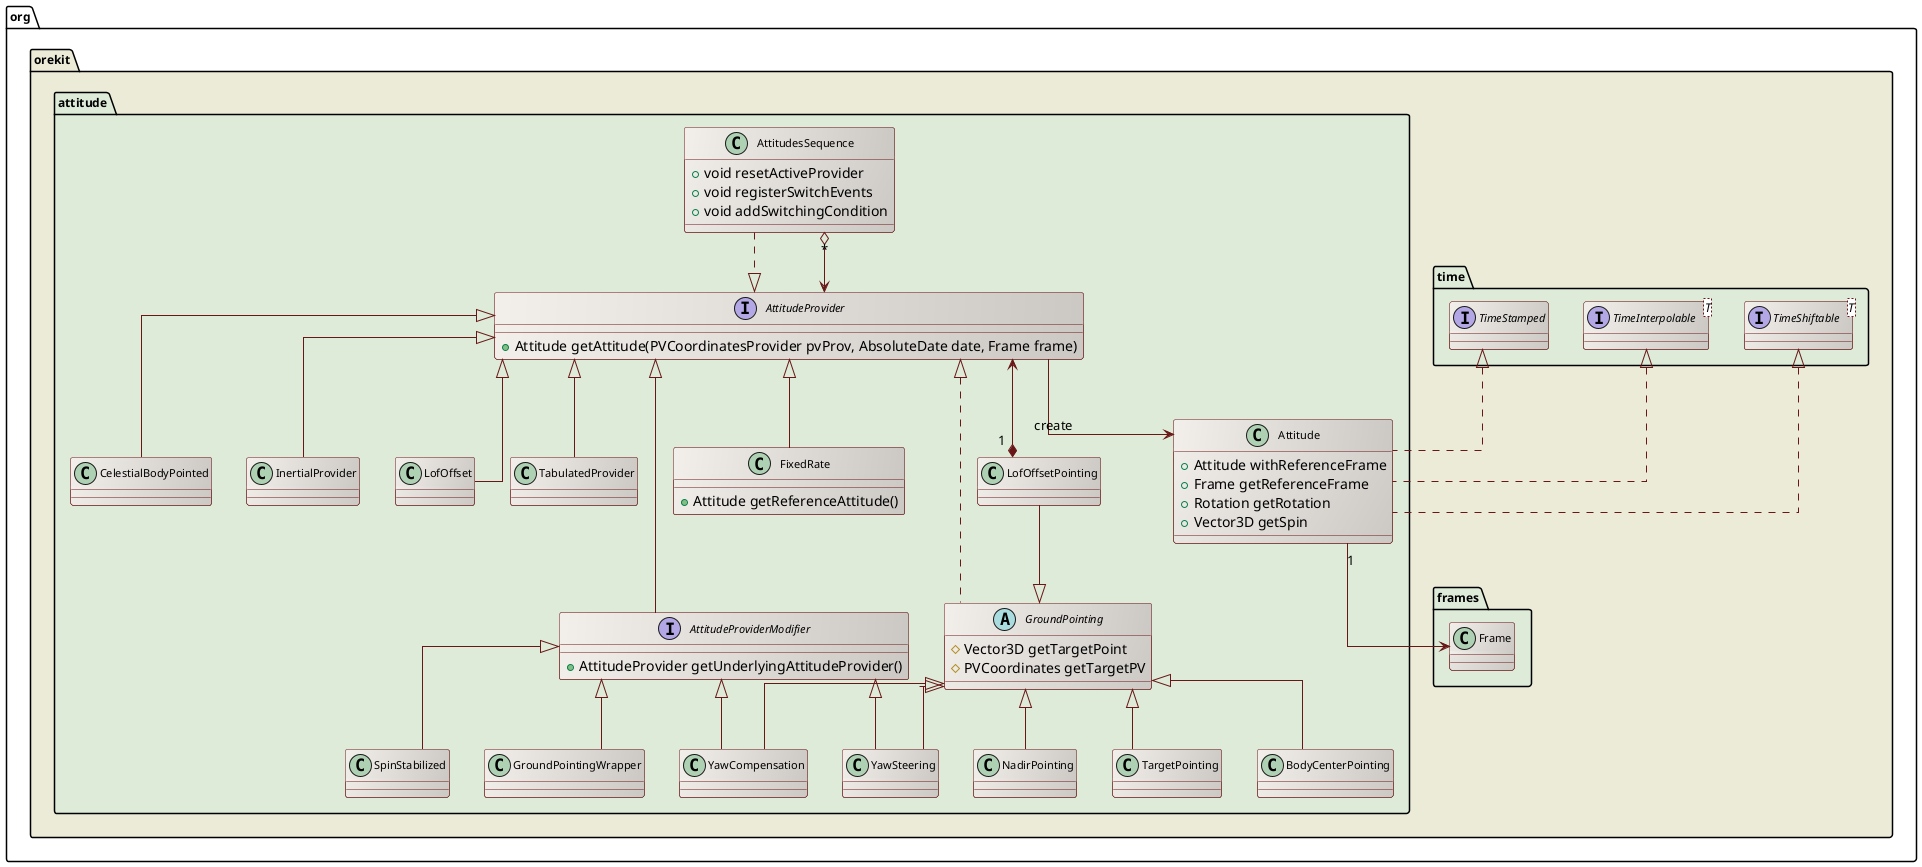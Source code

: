 ' Copyright 2002-2023 CS GROUP
' Licensed to CS GROUP (CS) under one or more
' contributor license agreements.  See the NOTICE file distributed with
' this work for additional information regarding copyright ownership.
' CS licenses this file to You under the Apache License, Version 2.0
' (the "License"); you may not use this file except in compliance with
' the License.  You may obtain a copy of the License at
'
'   http://www.apache.org/licenses/LICENSE-2.0
'
' Unless required by applicable law or agreed to in writing, software
' distributed under the License is distributed on an "AS IS" BASIS,
' WITHOUT WARRANTIES OR CONDITIONS OF ANY KIND, either express or implied.
' See the License for the specific language governing permissions and
' limitations under the License.

@startuml

  skinparam svek                  true
  skinparam ClassBackgroundColor  #F3EFEB/CCC9C5
  skinparam ClassArrowColor       #691616
  skinparam ClassBorderColor      #691616
  skinparam NoteBackgroundColor   #F3EFEB
  skinparam NoteBorderColor       #691616
  skinparam NoteFontColor         #691616
  skinparam ClassFontSize         11
  skinparam PackageFontSize       12
  skinparam linetype              ortho

  package org.orekit #ECEBD8 {

    package frames #DDEBD8 {
      class Frame
    }

    package time #DDEBD8 {
      interface TimeStamped
      interface "TimeShiftable<T>" as TimeShiftable_T_
      interface "TimeInterpolable<T>" as TimeInterpolable_T_
    }

    package attitude #DDEBD8 {

      class Attitude {
        +Attitude withReferenceFrame
        +Frame getReferenceFrame
        +Rotation getRotation
        +Vector3D getSpin
      }

      class AttitudesSequence {
        +void resetActiveProvider
        +void registerSwitchEvents
        +void addSwitchingCondition
      }

      interface AttitudeProvider {
        + Attitude getAttitude(PVCoordinatesProvider pvProv, AbsoluteDate date, Frame frame)
      }

      class FixedRate {
        +Attitude getReferenceAttitude()
      }

      interface AttitudeProviderModifier {
        +AttitudeProvider getUnderlyingAttitudeProvider()
      }

      abstract class GroundPointing {
        #Vector3D getTargetPoint
        #PVCoordinates getTargetPV
      }

      Frame            <-up- "1" Attitude 
      Attitude         <-up- AttitudeProvider : create
      TimeStamped      <|.. Attitude
      TimeShiftable_T_ <|.. Attitude
      TimeInterpolable_T_ <|.. Attitude
      AttitudeProvider             <|-- FixedRate
      AttitudeProvider <|-- AttitudeProviderModifier
      AttitudesSequence ..|> AttitudeProvider
      AttitudesSequence "*" o--> AttitudeProvider
      AttitudeProvider <--* "1" LofOffsetPointing 
      AttitudeProvider <|.. GroundPointing
      LofOffsetPointing            --|> GroundPointing

      AttitudeProviderModifier     <|-- SpinStabilized
      AttitudeProviderModifier     <|-- GroundPointingWrapper
      GroundPointing               <|-- BodyCenterPointing
      GroundPointing               <|-- NadirPointing
      GroundPointing               <|-- TargetPointing
      GroundPointing               <|-- YawCompensation
      AttitudeProviderModifier     <|-- YawCompensation
      GroundPointing               <|-- YawSteering
      AttitudeProviderModifier     <|-- YawSteering
      AttitudeProvider             <|-- CelestialBodyPointed
      AttitudeProvider             <|-- InertialProvider
      AttitudeProvider             <|-- LofOffset
      AttitudeProvider             <|-- TabulatedProvider

    }

  }

@enduml

